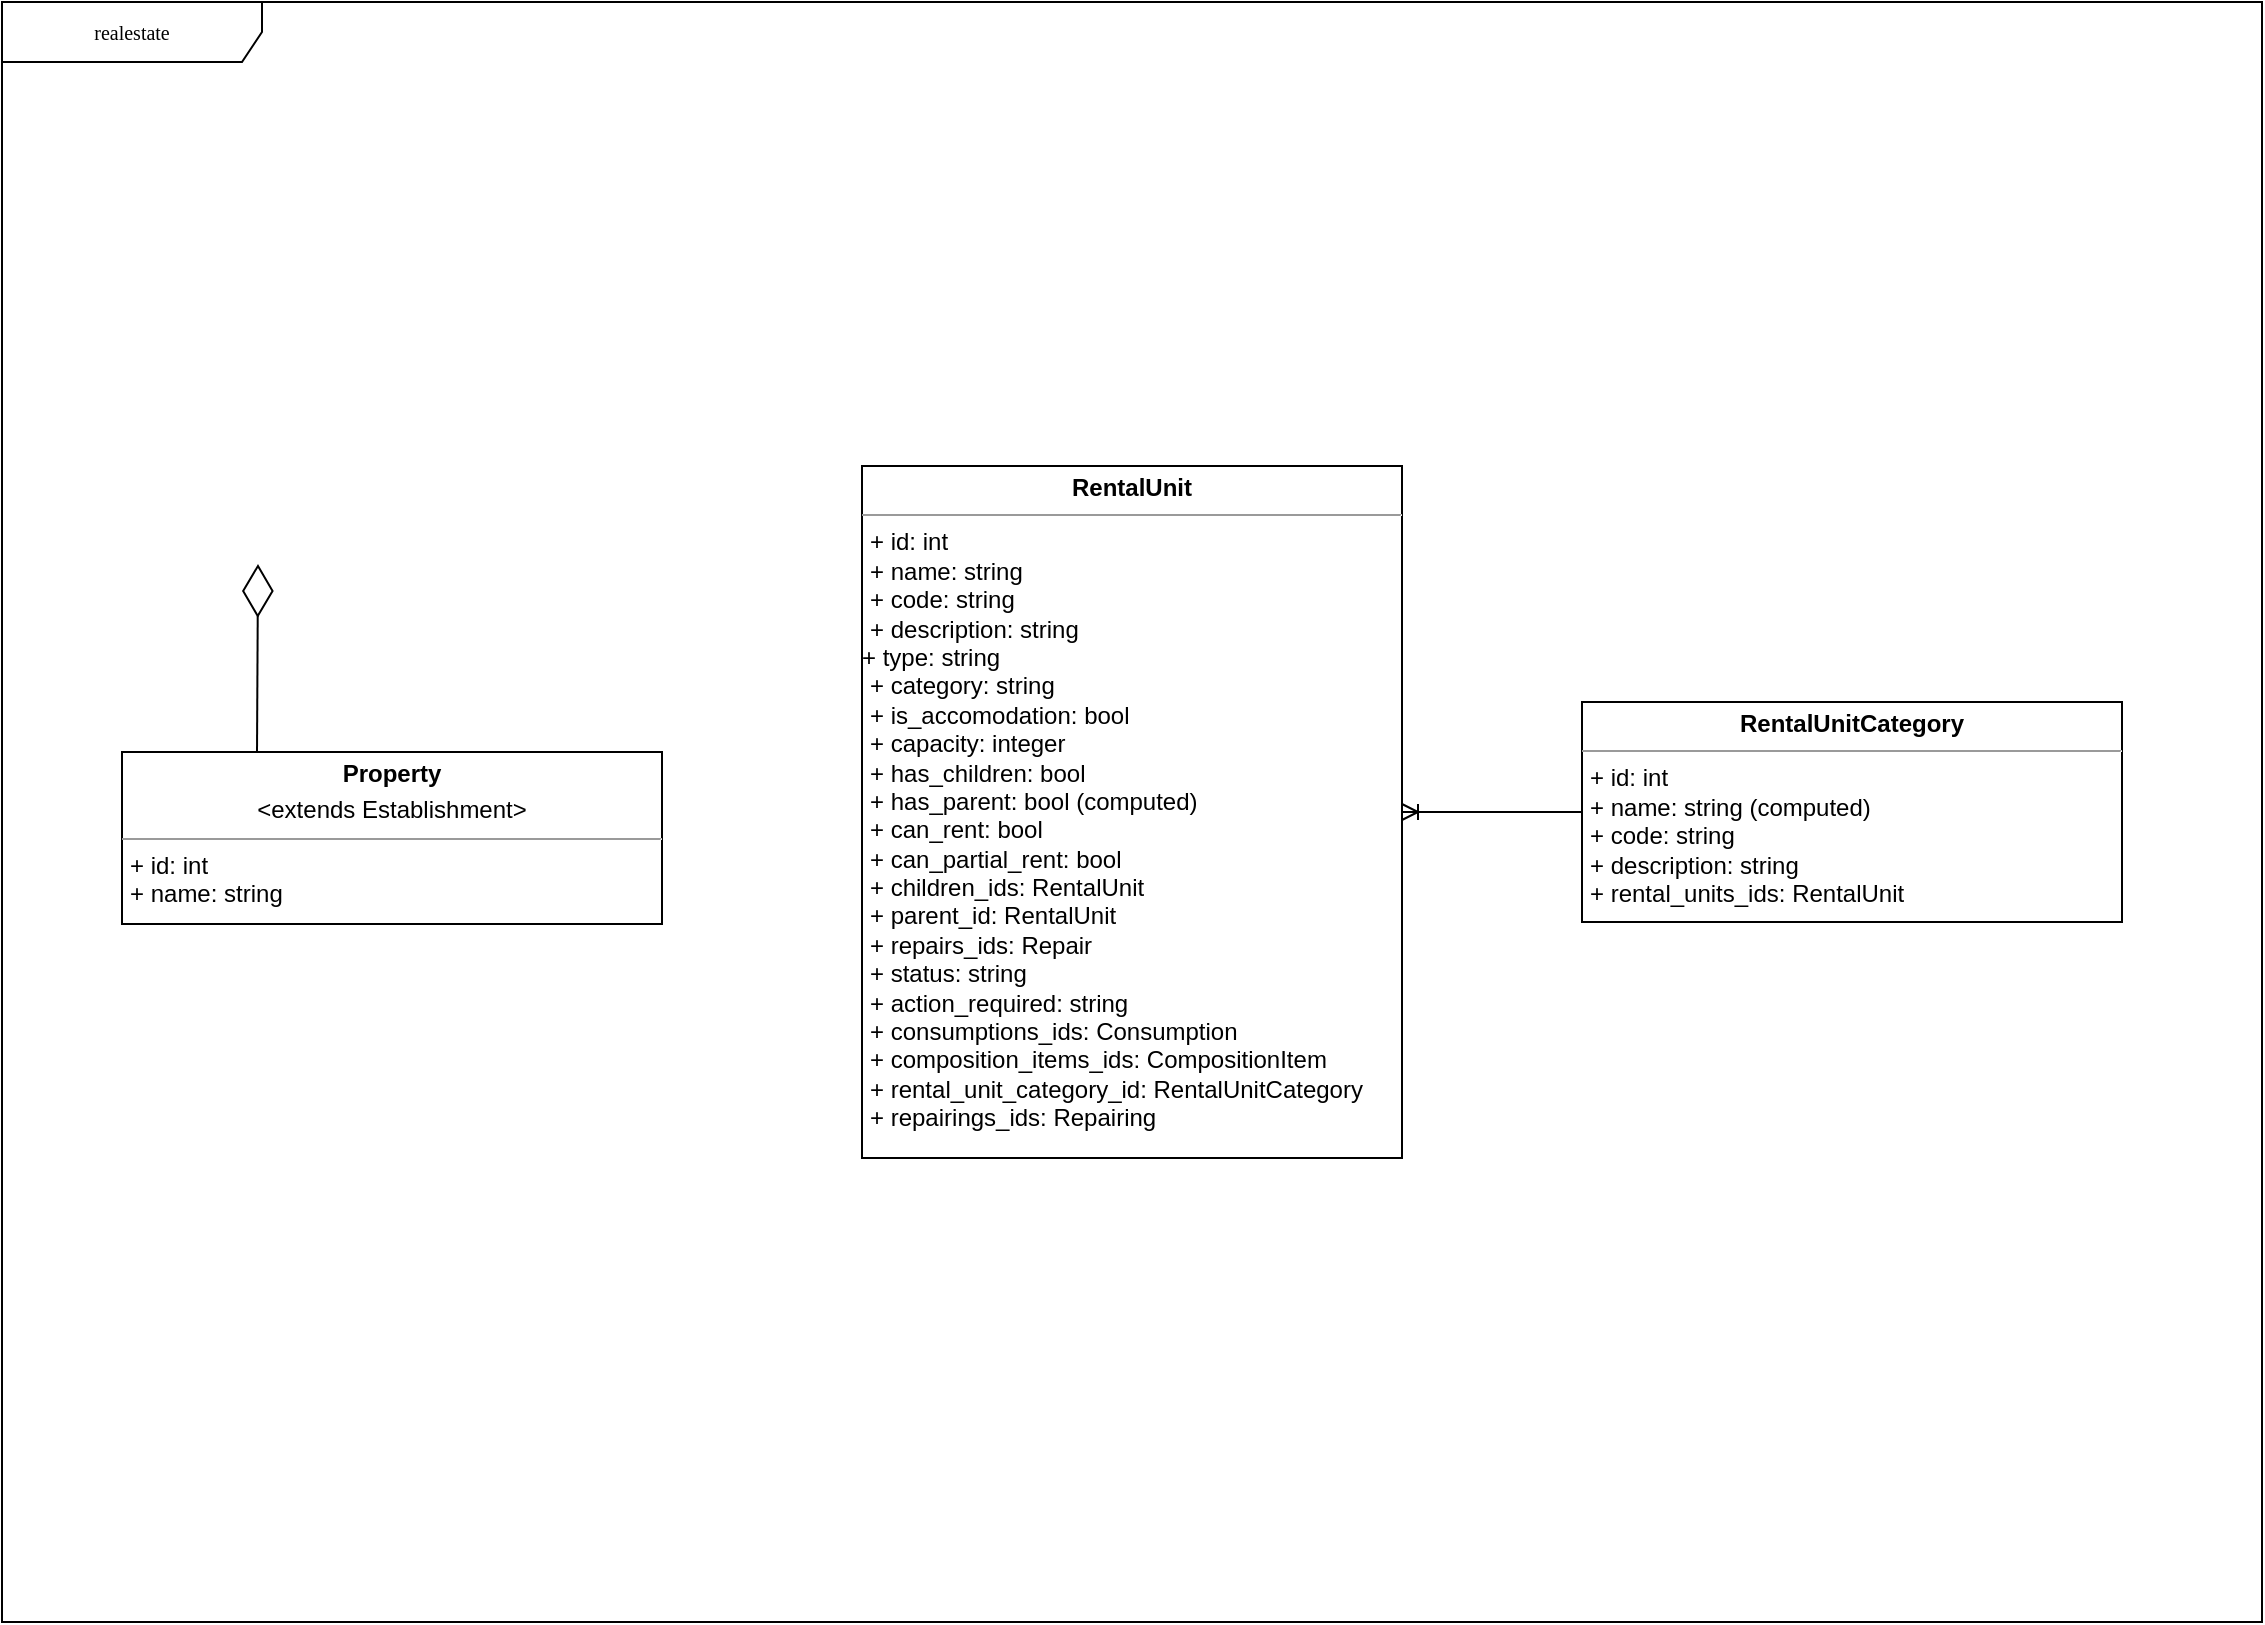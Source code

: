 <mxfile version="16.1.2" type="device"><diagram id="Smn4FJ3ih_q8uh07DKwI" name="Page-1"><mxGraphModel dx="1102" dy="857" grid="1" gridSize="10" guides="1" tooltips="1" connect="1" arrows="1" fold="1" page="1" pageScale="1" pageWidth="1169" pageHeight="827" math="0" shadow="0"><root><mxCell id="0"/><mxCell id="1" parent="0"/><mxCell id="dtsouSfNX2vag3fN1Th5-1" value="realestate" style="shape=umlFrame;whiteSpace=wrap;html=1;rounded=0;shadow=0;comic=0;labelBackgroundColor=none;strokeWidth=1;fontFamily=Verdana;fontSize=10;align=center;width=130;height=30;" parent="1" vertex="1"><mxGeometry x="20" y="9" width="1130" height="810" as="geometry"/></mxCell><mxCell id="e38sX2z00N3KSiEb-v7k-1" value="&lt;p style=&quot;margin: 0px ; margin-top: 4px ; text-align: center&quot;&gt;&lt;b&gt;Property&lt;/b&gt;&lt;/p&gt;&lt;p style=&quot;margin: 0px ; margin-top: 4px ; text-align: center&quot;&gt;&amp;lt;extends Establishment&amp;gt;&lt;/p&gt;&lt;hr size=&quot;1&quot;&gt;&lt;p style=&quot;margin: 0px ; margin-left: 4px&quot;&gt;+ id: int&lt;/p&gt;&lt;p style=&quot;margin: 0px 0px 0px 4px;&quot;&gt;+ name: string&amp;nbsp;&lt;/p&gt;&lt;p style=&quot;margin: 0px 0px 0px 4px;&quot;&gt;&lt;br&gt;&lt;/p&gt;&lt;p style=&quot;margin: 0px 0px 0px 4px;&quot;&gt;&lt;br&gt;&lt;/p&gt;&lt;p style=&quot;margin: 0px 0px 0px 4px;&quot;&gt;&lt;br&gt;&lt;/p&gt;&lt;p style=&quot;margin: 0px 0px 0px 4px;&quot;&gt;&lt;br&gt;&lt;/p&gt;&lt;p style=&quot;margin: 0px 0px 0px 4px;&quot;&gt;&lt;br&gt;&lt;/p&gt;&lt;p style=&quot;margin: 0px 0px 0px 4px;&quot;&gt;&lt;br&gt;&lt;/p&gt;&lt;p style=&quot;margin: 0px 0px 0px 4px;&quot;&gt;&lt;br&gt;&lt;/p&gt;&lt;p style=&quot;margin: 0px 0px 0px 4px;&quot;&gt;&lt;br&gt;&lt;/p&gt;" style="verticalAlign=top;align=left;overflow=fill;fontSize=12;fontFamily=Helvetica;html=1;rounded=0;shadow=0;comic=0;labelBackgroundColor=none;strokeWidth=1" parent="1" vertex="1"><mxGeometry x="80" y="384" width="270" height="86" as="geometry"/></mxCell><mxCell id="e38sX2z00N3KSiEb-v7k-2" value="&lt;p style=&quot;margin: 0px ; margin-top: 4px ; text-align: center&quot;&gt;&lt;b&gt;RentalUnit&lt;/b&gt;&lt;/p&gt;&lt;hr size=&quot;1&quot;&gt;&lt;p style=&quot;margin: 0px ; margin-left: 4px&quot;&gt;+ id: int&lt;/p&gt;&lt;p style=&quot;margin: 0px 0px 0px 4px;&quot;&gt;+ name: string&amp;nbsp;&lt;/p&gt;&lt;p style=&quot;margin: 0px 0px 0px 4px;&quot;&gt;+ code: string&lt;/p&gt;&lt;p style=&quot;margin: 0px 0px 0px 4px;&quot;&gt;+ description: string&lt;/p&gt;&lt;span style=&quot;color: rgba(0, 0, 0, 0); font-family: monospace; font-size: 0px;&quot;&gt;%3CmxGraphModel%3E%3Croot%3E%3CmxCell%20id%3D%220%22%2F%3E%3CmxCell%20id%3D%221%22%20parent%3D%220%22%2F%3E%3CmxCell%20id%3D%222%22%20value%3D%22%26lt%3Bp%20style%3D%26quot%3Bmargin%3A%200px%20%3B%20margin-top%3A%204px%20%3B%20text-align%3A%20center%26quot%3B%26gt%3B%26lt%3Bb%26gt%3BProperty%26lt%3B%2Fb%26gt%3B%26lt%3B%2Fp%26gt%3B%26lt%3Bhr%20size%3D%26quot%3B1%26quot%3B%26gt%3B%26lt%3Bp%20style%3D%26quot%3Bmargin%3A%200px%20%3B%20margin-left%3A%204px%26quot%3B%26gt%3B%2B%20id%3A%20int%26lt%3B%2Fp%26gt%3B%26lt%3Bp%20style%3D%26quot%3Bmargin%3A%200px%200px%200px%204px%3B%26quot%3B%26gt%3B%2B%20name%3A%20string%26amp%3Bnbsp%3B%26lt%3B%2Fp%26gt%3B%26lt%3Bp%20style%3D%26quot%3Bmargin%3A%200px%200px%200px%204px%3B%26quot%3B%26gt%3B%26lt%3Bbr%26gt%3B%26lt%3B%2Fp%26gt%3B%26lt%3Bp%20style%3D%26quot%3Bmargin%3A%200px%200px%200px%204px%3B%26quot%3B%26gt%3B%26lt%3Bbr%26gt%3B%26lt%3B%2Fp%26gt%3B%26lt%3Bp%20style%3D%26quot%3Bmargin%3A%200px%200px%200px%204px%3B%26quot%3B%26gt%3B%26lt%3Bbr%26gt%3B%26lt%3B%2Fp%26gt%3B%26lt%3Bp%20style%3D%26quot%3Bmargin%3A%200px%200px%200px%204px%3B%26quot%3B%26gt%3B%26lt%3Bbr%26gt%3B%26lt%3B%2Fp%26gt%3B%26lt%3Bp%20style%3D%26quot%3Bmargin%3A%200px%200px%200px%204px%3B%26quot%3B%26gt%3B%26lt%3Bbr%26gt%3B%26lt%3B%2Fp%26gt%3B%26lt%3Bp%20style%3D%26quot%3Bmargin%3A%200px%200px%200px%204px%3B%26quot%3B%26gt%3B%26lt%3Bbr%26gt%3B%26lt%3B%2Fp%26gt%3B%26lt%3Bp%20style%3D%26quot%3Bmargin%3A%200px%200px%200px%204px%3B%26quot%3B%26gt%3B%26lt%3Bbr%26gt%3B%26lt%3B%2Fp%26gt%3B%26lt%3Bp%20style%3D%26quot%3Bmargin%3A%200px%200px%200px%204px%3B%26quot%3B%26gt%3B%26lt%3Bbr%26gt%3B%26lt%3B%2Fp%26gt%3B%22%20style%3D%22verticalAlign%3Dtop%3Balign%3Dleft%3Boverflow%3Dfill%3BfontSize%3D12%3BfontFamily%3DHelvetica%3Bhtml%3D1%3Brounded%3D0%3Bshadow%3D0%3Bcomic%3D0%3BlabelBackgroundColor%3Dnone%3BstrokeWidth%3D1%22%20vertex%3D%221%22%20parent%3D%221%22%3E%3CmxGeometry%20x%3D%22350%22%20y%3D%22160%22%20width%3D%22270%22%20height%3D%2260%22%20as%3D%22geometry%22%2F%3E%3C%2FmxCell%3E%3C%2Froot%3E%3C%2FmxGraphModel%3Ez&lt;/span&gt;&lt;span style=&quot;background-color: initial;&quot;&gt;+ type: string&lt;/span&gt;&lt;span style=&quot;color: rgba(0, 0, 0, 0); font-family: monospace; font-size: 0px;&quot;&gt;&lt;br&gt;&lt;/span&gt;&lt;p style=&quot;margin: 0px 0px 0px 4px;&quot;&gt;+ category: string&lt;/p&gt;&lt;p style=&quot;margin: 0px 0px 0px 4px;&quot;&gt;+ is_accomodation: bool&lt;/p&gt;&lt;p style=&quot;margin: 0px 0px 0px 4px;&quot;&gt;+ capacity: integer&lt;/p&gt;&lt;p style=&quot;margin: 0px 0px 0px 4px;&quot;&gt;+ has_children: bool&lt;/p&gt;&lt;p style=&quot;margin: 0px 0px 0px 4px;&quot;&gt;+ has_parent: bool (computed)&lt;/p&gt;&lt;p style=&quot;margin: 0px 0px 0px 4px;&quot;&gt;+ can_rent: bool&lt;/p&gt;&lt;p style=&quot;margin: 0px 0px 0px 4px;&quot;&gt;+ can_partial_rent: bool&lt;/p&gt;&lt;p style=&quot;margin: 0px 0px 0px 4px;&quot;&gt;+ children_ids: RentalUnit&lt;/p&gt;&lt;p style=&quot;margin: 0px 0px 0px 4px;&quot;&gt;+ parent_id: RentalUnit&lt;/p&gt;&lt;p style=&quot;margin: 0px 0px 0px 4px;&quot;&gt;+ repairs_ids: Repair&lt;/p&gt;&lt;p style=&quot;margin: 0px 0px 0px 4px;&quot;&gt;+ status: string&lt;/p&gt;&lt;p style=&quot;margin: 0px 0px 0px 4px;&quot;&gt;+ action_required: string&lt;/p&gt;&lt;p style=&quot;margin: 0px 0px 0px 4px;&quot;&gt;+ consumptions_ids: Consumption&lt;/p&gt;&lt;p style=&quot;margin: 0px 0px 0px 4px;&quot;&gt;+ composition_items_ids: CompositionItem&lt;/p&gt;&lt;p style=&quot;margin: 0px 0px 0px 4px;&quot;&gt;+ rental_unit_category_id: RentalUnitCategory&lt;/p&gt;&lt;p style=&quot;margin: 0px 0px 0px 4px;&quot;&gt;+ repairings_ids: Repairing&lt;/p&gt;&lt;p style=&quot;margin: 0px 0px 0px 4px;&quot;&gt;&lt;br&gt;&lt;/p&gt;&lt;p style=&quot;margin: 0px 0px 0px 4px;&quot;&gt;&lt;br&gt;&lt;/p&gt;&lt;p style=&quot;margin: 0px 0px 0px 4px;&quot;&gt;&lt;br&gt;&lt;/p&gt;&lt;p style=&quot;margin: 0px 0px 0px 4px;&quot;&gt;&lt;br&gt;&lt;/p&gt;&lt;p style=&quot;margin: 0px 0px 0px 4px;&quot;&gt;&lt;br&gt;&lt;/p&gt;&lt;p style=&quot;margin: 0px 0px 0px 4px;&quot;&gt;&lt;br&gt;&lt;/p&gt;&lt;p style=&quot;margin: 0px 0px 0px 4px;&quot;&gt;&lt;br&gt;&lt;/p&gt;&lt;p style=&quot;margin: 0px 0px 0px 4px;&quot;&gt;&lt;br&gt;&lt;/p&gt;" style="verticalAlign=top;align=left;overflow=fill;fontSize=12;fontFamily=Helvetica;html=1;rounded=0;shadow=0;comic=0;labelBackgroundColor=none;strokeWidth=1" parent="1" vertex="1"><mxGeometry x="450" y="241" width="270" height="346" as="geometry"/></mxCell><mxCell id="e38sX2z00N3KSiEb-v7k-4" style="edgeStyle=orthogonalEdgeStyle;rounded=0;orthogonalLoop=1;jettySize=auto;html=1;entryX=1;entryY=0.5;entryDx=0;entryDy=0;endArrow=ERoneToMany;endFill=0;" parent="1" source="e38sX2z00N3KSiEb-v7k-3" target="e38sX2z00N3KSiEb-v7k-2" edge="1"><mxGeometry relative="1" as="geometry"/></mxCell><mxCell id="e38sX2z00N3KSiEb-v7k-3" value="&lt;p style=&quot;margin: 0px ; margin-top: 4px ; text-align: center&quot;&gt;&lt;b&gt;RentalUnitCategory&lt;/b&gt;&lt;/p&gt;&lt;hr size=&quot;1&quot;&gt;&lt;p style=&quot;margin: 0px ; margin-left: 4px&quot;&gt;+ id: int&lt;/p&gt;&lt;p style=&quot;margin: 0px 0px 0px 4px;&quot;&gt;+ name: string (computed)&lt;/p&gt;&lt;p style=&quot;margin: 0px 0px 0px 4px;&quot;&gt;+ code: string&lt;/p&gt;&lt;p style=&quot;margin: 0px 0px 0px 4px;&quot;&gt;+ description: string&lt;/p&gt;&lt;p style=&quot;margin: 0px 0px 0px 4px;&quot;&gt;+ rental_units_ids: RentalUnit&lt;/p&gt;&lt;p style=&quot;margin: 0px 0px 0px 4px;&quot;&gt;&lt;br&gt;&lt;/p&gt;&lt;p style=&quot;margin: 0px 0px 0px 4px;&quot;&gt;&lt;br&gt;&lt;/p&gt;&lt;p style=&quot;margin: 0px 0px 0px 4px;&quot;&gt;&lt;br&gt;&lt;/p&gt;&lt;p style=&quot;margin: 0px 0px 0px 4px;&quot;&gt;&lt;br&gt;&lt;/p&gt;&lt;p style=&quot;margin: 0px 0px 0px 4px;&quot;&gt;&lt;br&gt;&lt;/p&gt;&lt;p style=&quot;margin: 0px 0px 0px 4px;&quot;&gt;&lt;br&gt;&lt;/p&gt;&lt;p style=&quot;margin: 0px 0px 0px 4px;&quot;&gt;&lt;br&gt;&lt;/p&gt;&lt;p style=&quot;margin: 0px 0px 0px 4px;&quot;&gt;&lt;br&gt;&lt;/p&gt;" style="verticalAlign=top;align=left;overflow=fill;fontSize=12;fontFamily=Helvetica;html=1;rounded=0;shadow=0;comic=0;labelBackgroundColor=none;strokeWidth=1" parent="1" vertex="1"><mxGeometry x="810" y="359" width="270" height="110" as="geometry"/></mxCell><mxCell id="PgKb4JJ9WglX1kIB1klI-1" value="" style="endArrow=diamondThin;endFill=0;endSize=24;html=1;rounded=0;exitX=0.25;exitY=0;exitDx=0;exitDy=0;" edge="1" parent="1" source="e38sX2z00N3KSiEb-v7k-1"><mxGeometry width="160" relative="1" as="geometry"><mxPoint x="160" y="370" as="sourcePoint"/><mxPoint x="148" y="290" as="targetPoint"/></mxGeometry></mxCell></root></mxGraphModel></diagram></mxfile>